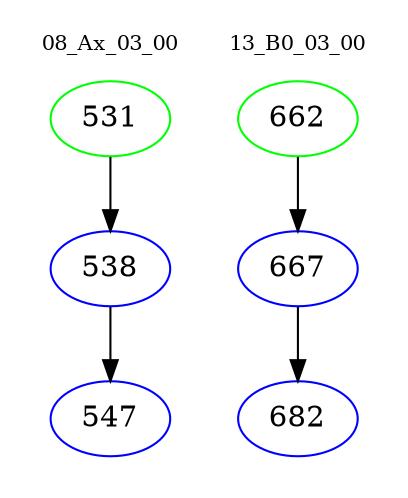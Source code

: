 digraph{
subgraph cluster_0 {
color = white
label = "08_Ax_03_00";
fontsize=10;
T0_531 [label="531", color="green"]
T0_531 -> T0_538 [color="black"]
T0_538 [label="538", color="blue"]
T0_538 -> T0_547 [color="black"]
T0_547 [label="547", color="blue"]
}
subgraph cluster_1 {
color = white
label = "13_B0_03_00";
fontsize=10;
T1_662 [label="662", color="green"]
T1_662 -> T1_667 [color="black"]
T1_667 [label="667", color="blue"]
T1_667 -> T1_682 [color="black"]
T1_682 [label="682", color="blue"]
}
}
